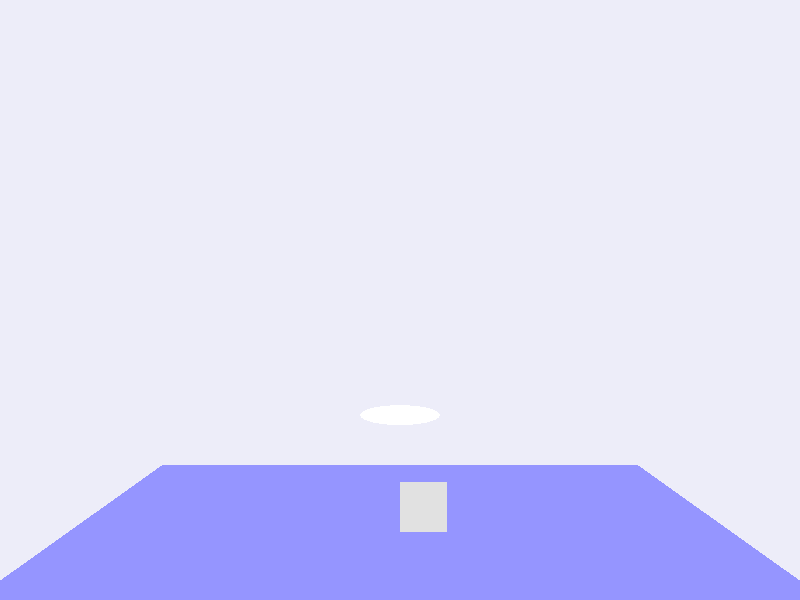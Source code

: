 #include "colors.inc"
#include "stones.inc"
#include "textures.inc"
#include "shapes.inc"
#include "glass.inc"
#include "metals.inc"
#include "woods.inc"


background {
    color Black
}
camera {
    angle 80
    location <0,5,-10>
    look_at <0,4,100>
}
global_settings { ambient_light rgb<2, 2, 2> }
light_source {
    <0,10,0>
    color Gray
}

// Sala
box {
    <-7,0,-10>, <7,10,4>
    texture {
        pigment {
            color Quartz
        }
    }
}

// Metro
box {
    <0,0,0>, <1,1,0.2>
    texture {
        pigment {
            color Gray
        }
    }
}


// Chao
plane {
    <0,1,0>, 0
    texture {
        pigment {
            color NeonBlue
        }
    }
}

// Mesa redonda
disc {
    <0, 2, 2>, <0,1,0>, 1
    texture {
        pigment {
            color White
        }
    }
}
